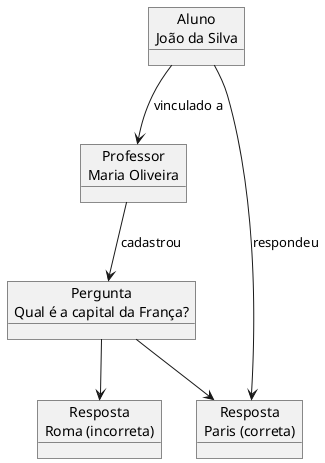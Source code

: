 
@startuml objetosJogo
object "Aluno\nJoão da Silva" as aluno
object "Professor\nMaria Oliveira" as professor
object "Pergunta\nQual é a capital da França?" as pergunta
object "Resposta\nParis (correta)" as resposta1
object "Resposta\nRoma (incorreta)" as resposta2

aluno --> resposta1 : respondeu
aluno --> professor : vinculado a
professor --> pergunta : cadastrou
pergunta --> resposta1
pergunta --> resposta2
@enduml
